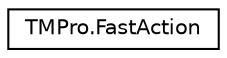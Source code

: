 digraph "Graphical Class Hierarchy"
{
 // LATEX_PDF_SIZE
  edge [fontname="Helvetica",fontsize="10",labelfontname="Helvetica",labelfontsize="10"];
  node [fontname="Helvetica",fontsize="10",shape=record];
  rankdir="LR";
  Node0 [label="TMPro.FastAction",height=0.2,width=0.4,color="black", fillcolor="white", style="filled",URL="$class_t_m_pro_1_1_fast_action.html",tooltip=" "];
}
